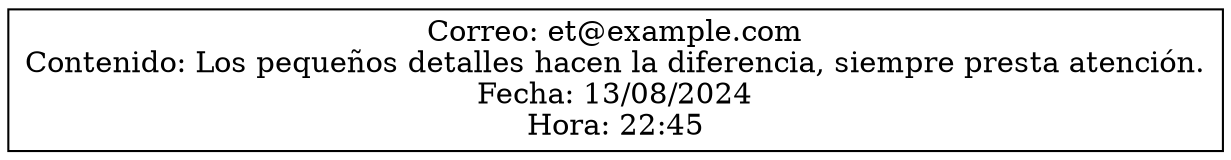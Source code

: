 digraph G {
    node [shape=record];
    rankdir=LR;
    node0 [label="{Correo: et@example.com\nContenido: Los pequeños detalles hacen la diferencia, siempre presta atención.\nFecha: 13/08/2024\nHora: 22:45}"];
}
